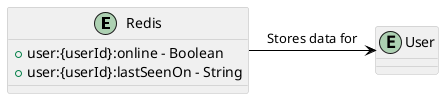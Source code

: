 @startuml

skinparam class {
    BackgroundColor #F0F0F0
    ArrowColor #000000
    BorderColor #BBBBBB
}

entity "Redis" as redis {
    + user:{userId}:online - Boolean
    + user:{userId}:lastSeenOn - String
}

entity "User" as user {

}

redis -> user: "Stores data for"

@enduml
